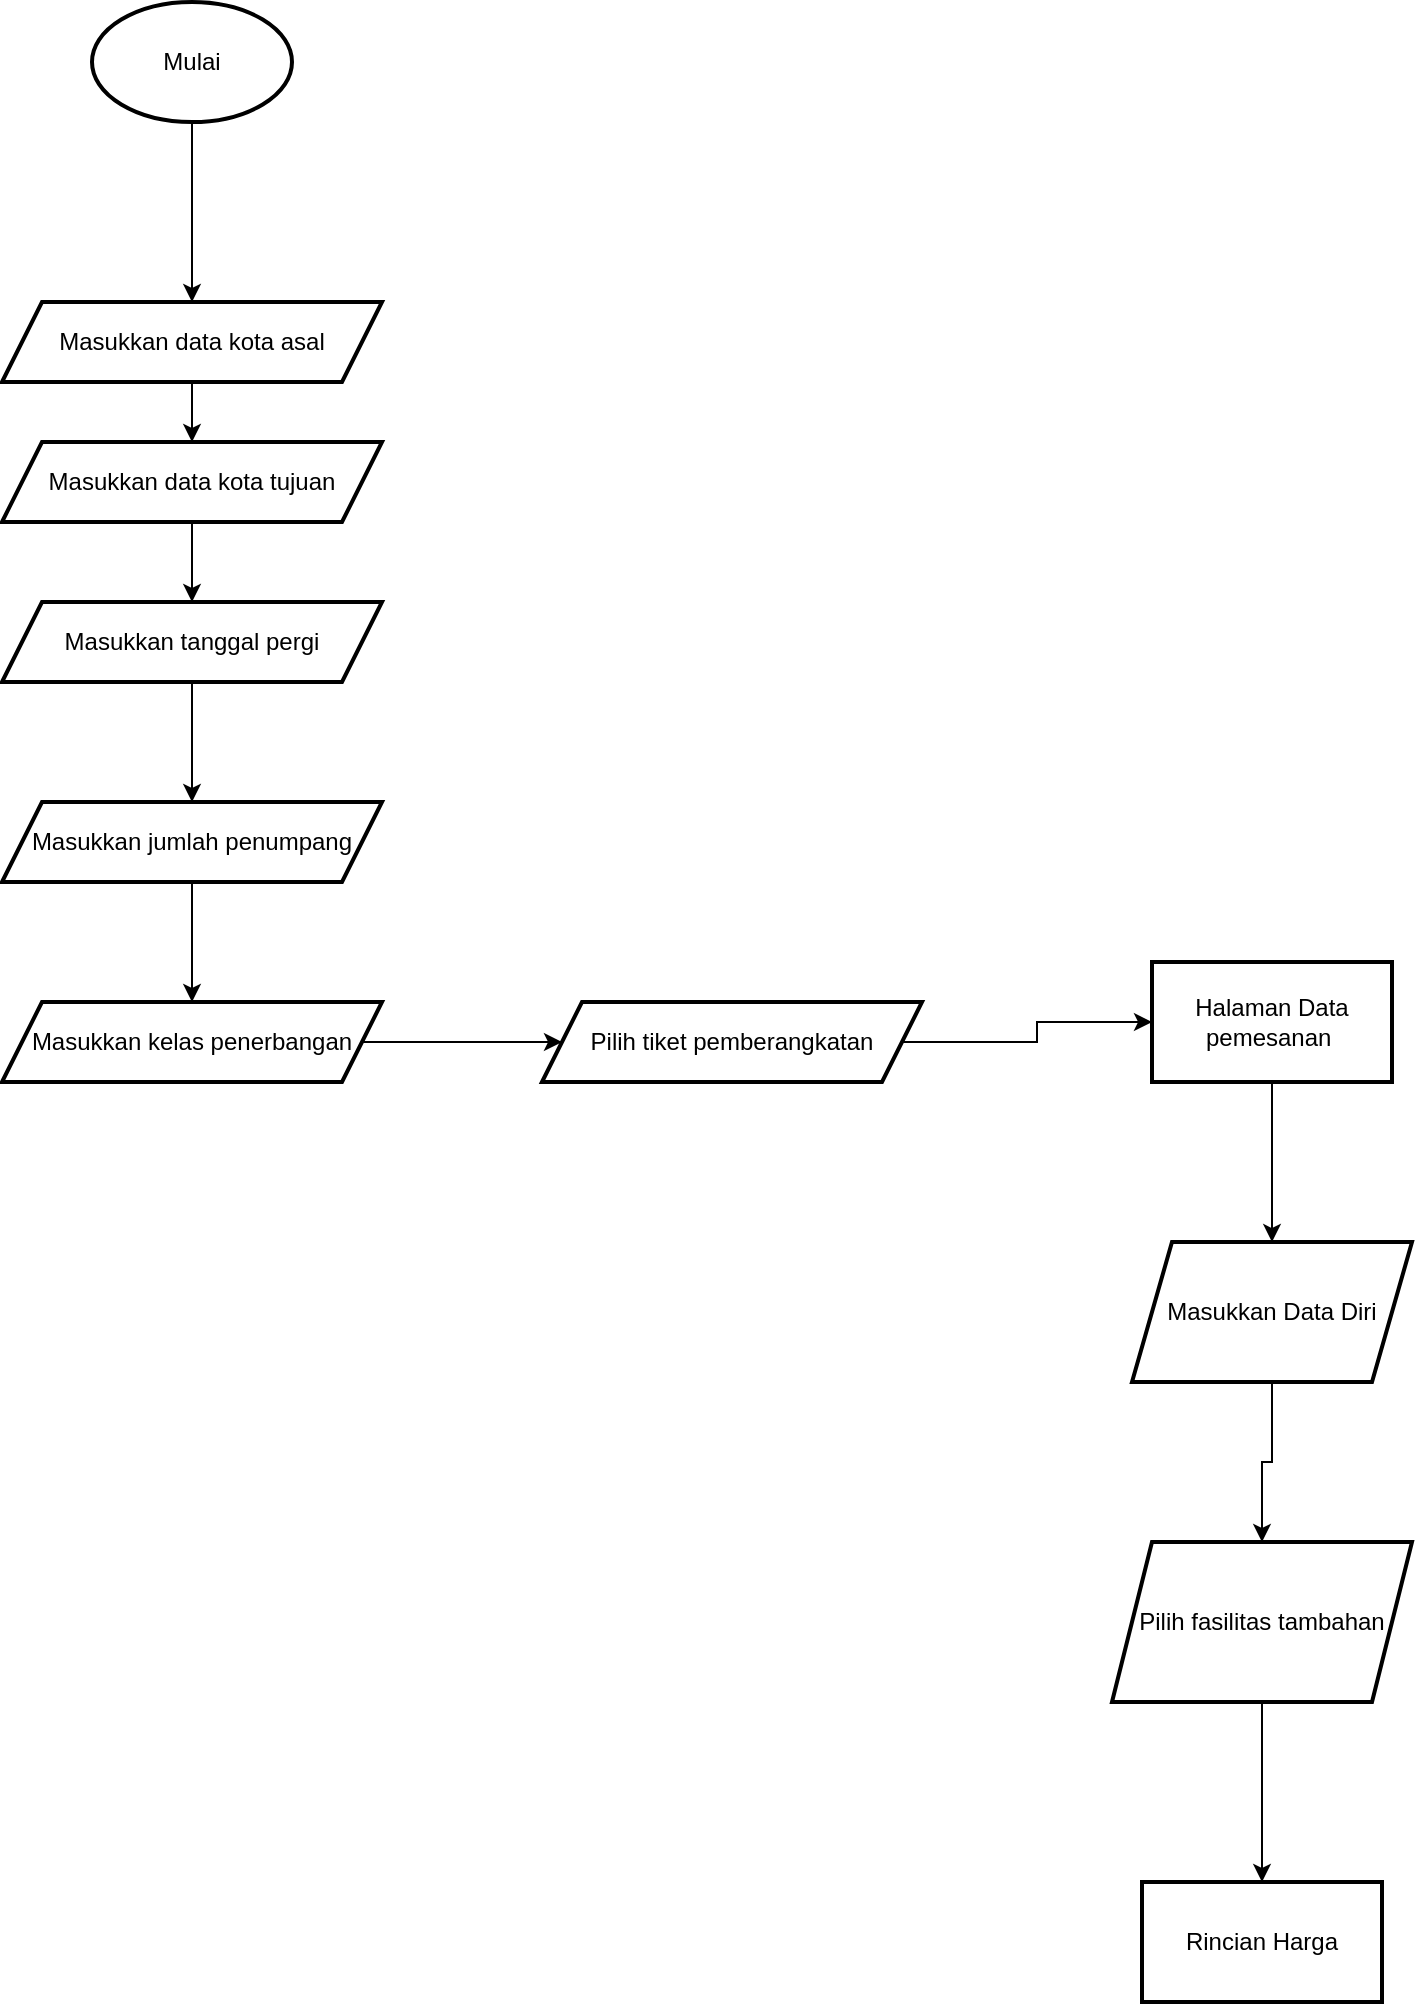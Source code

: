 <mxfile version="22.0.5" type="github">
  <diagram id="C5RBs43oDa-KdzZeNtuy" name="Page-1">
    <mxGraphModel dx="2261" dy="780" grid="1" gridSize="10" guides="1" tooltips="1" connect="1" arrows="1" fold="1" page="1" pageScale="1" pageWidth="827" pageHeight="1169" math="0" shadow="0">
      <root>
        <mxCell id="WIyWlLk6GJQsqaUBKTNV-0" />
        <mxCell id="WIyWlLk6GJQsqaUBKTNV-1" parent="WIyWlLk6GJQsqaUBKTNV-0" />
        <mxCell id="cWJgLylut5jlFDtUURkS-3" value="" style="edgeStyle=orthogonalEdgeStyle;rounded=0;orthogonalLoop=1;jettySize=auto;html=1;" edge="1" parent="WIyWlLk6GJQsqaUBKTNV-1" source="cWJgLylut5jlFDtUURkS-1" target="cWJgLylut5jlFDtUURkS-2">
          <mxGeometry relative="1" as="geometry" />
        </mxCell>
        <mxCell id="cWJgLylut5jlFDtUURkS-1" value="Mulai" style="strokeWidth=2;html=1;shape=mxgraph.flowchart.start_1;whiteSpace=wrap;" vertex="1" parent="WIyWlLk6GJQsqaUBKTNV-1">
          <mxGeometry x="30" y="30" width="100" height="60" as="geometry" />
        </mxCell>
        <mxCell id="cWJgLylut5jlFDtUURkS-5" value="" style="edgeStyle=orthogonalEdgeStyle;rounded=0;orthogonalLoop=1;jettySize=auto;html=1;" edge="1" parent="WIyWlLk6GJQsqaUBKTNV-1" source="cWJgLylut5jlFDtUURkS-2" target="cWJgLylut5jlFDtUURkS-4">
          <mxGeometry relative="1" as="geometry" />
        </mxCell>
        <mxCell id="cWJgLylut5jlFDtUURkS-2" value="Masukkan data kota asal" style="shape=parallelogram;perimeter=parallelogramPerimeter;whiteSpace=wrap;html=1;fixedSize=1;strokeWidth=2;" vertex="1" parent="WIyWlLk6GJQsqaUBKTNV-1">
          <mxGeometry x="-15" y="180" width="190" height="40" as="geometry" />
        </mxCell>
        <mxCell id="cWJgLylut5jlFDtUURkS-11" value="" style="edgeStyle=orthogonalEdgeStyle;rounded=0;orthogonalLoop=1;jettySize=auto;html=1;" edge="1" parent="WIyWlLk6GJQsqaUBKTNV-1" source="cWJgLylut5jlFDtUURkS-4" target="cWJgLylut5jlFDtUURkS-10">
          <mxGeometry relative="1" as="geometry" />
        </mxCell>
        <mxCell id="cWJgLylut5jlFDtUURkS-4" value="Masukkan data kota tujuan" style="shape=parallelogram;perimeter=parallelogramPerimeter;whiteSpace=wrap;html=1;fixedSize=1;strokeWidth=2;" vertex="1" parent="WIyWlLk6GJQsqaUBKTNV-1">
          <mxGeometry x="-15" y="250" width="190" height="40" as="geometry" />
        </mxCell>
        <mxCell id="cWJgLylut5jlFDtUURkS-14" value="" style="edgeStyle=orthogonalEdgeStyle;rounded=0;orthogonalLoop=1;jettySize=auto;html=1;" edge="1" parent="WIyWlLk6GJQsqaUBKTNV-1" source="cWJgLylut5jlFDtUURkS-10" target="cWJgLylut5jlFDtUURkS-13">
          <mxGeometry relative="1" as="geometry" />
        </mxCell>
        <mxCell id="cWJgLylut5jlFDtUURkS-10" value="Masukkan tanggal pergi" style="shape=parallelogram;perimeter=parallelogramPerimeter;whiteSpace=wrap;html=1;fixedSize=1;strokeWidth=2;" vertex="1" parent="WIyWlLk6GJQsqaUBKTNV-1">
          <mxGeometry x="-15" y="330" width="190" height="40" as="geometry" />
        </mxCell>
        <mxCell id="cWJgLylut5jlFDtUURkS-16" value="" style="edgeStyle=orthogonalEdgeStyle;rounded=0;orthogonalLoop=1;jettySize=auto;html=1;" edge="1" parent="WIyWlLk6GJQsqaUBKTNV-1" source="cWJgLylut5jlFDtUURkS-13" target="cWJgLylut5jlFDtUURkS-15">
          <mxGeometry relative="1" as="geometry" />
        </mxCell>
        <mxCell id="cWJgLylut5jlFDtUURkS-13" value="Masukkan jumlah penumpang" style="shape=parallelogram;perimeter=parallelogramPerimeter;whiteSpace=wrap;html=1;fixedSize=1;strokeWidth=2;" vertex="1" parent="WIyWlLk6GJQsqaUBKTNV-1">
          <mxGeometry x="-15" y="430" width="190" height="40" as="geometry" />
        </mxCell>
        <mxCell id="cWJgLylut5jlFDtUURkS-18" value="" style="edgeStyle=orthogonalEdgeStyle;rounded=0;orthogonalLoop=1;jettySize=auto;html=1;" edge="1" parent="WIyWlLk6GJQsqaUBKTNV-1" source="cWJgLylut5jlFDtUURkS-15" target="cWJgLylut5jlFDtUURkS-17">
          <mxGeometry relative="1" as="geometry" />
        </mxCell>
        <mxCell id="cWJgLylut5jlFDtUURkS-15" value="Masukkan kelas penerbangan" style="shape=parallelogram;perimeter=parallelogramPerimeter;whiteSpace=wrap;html=1;fixedSize=1;strokeWidth=2;" vertex="1" parent="WIyWlLk6GJQsqaUBKTNV-1">
          <mxGeometry x="-15" y="530" width="190" height="40" as="geometry" />
        </mxCell>
        <mxCell id="cWJgLylut5jlFDtUURkS-22" value="" style="edgeStyle=orthogonalEdgeStyle;rounded=0;orthogonalLoop=1;jettySize=auto;html=1;" edge="1" parent="WIyWlLk6GJQsqaUBKTNV-1" source="cWJgLylut5jlFDtUURkS-17" target="cWJgLylut5jlFDtUURkS-21">
          <mxGeometry relative="1" as="geometry" />
        </mxCell>
        <mxCell id="cWJgLylut5jlFDtUURkS-17" value="Pilih tiket pemberangkatan" style="shape=parallelogram;perimeter=parallelogramPerimeter;whiteSpace=wrap;html=1;fixedSize=1;strokeWidth=2;" vertex="1" parent="WIyWlLk6GJQsqaUBKTNV-1">
          <mxGeometry x="255" y="530" width="190" height="40" as="geometry" />
        </mxCell>
        <mxCell id="cWJgLylut5jlFDtUURkS-24" value="" style="edgeStyle=orthogonalEdgeStyle;rounded=0;orthogonalLoop=1;jettySize=auto;html=1;" edge="1" parent="WIyWlLk6GJQsqaUBKTNV-1" source="cWJgLylut5jlFDtUURkS-21" target="cWJgLylut5jlFDtUURkS-23">
          <mxGeometry relative="1" as="geometry" />
        </mxCell>
        <mxCell id="cWJgLylut5jlFDtUURkS-21" value="Halaman Data pemesanan&amp;nbsp;" style="whiteSpace=wrap;html=1;strokeWidth=2;" vertex="1" parent="WIyWlLk6GJQsqaUBKTNV-1">
          <mxGeometry x="560" y="510" width="120" height="60" as="geometry" />
        </mxCell>
        <mxCell id="cWJgLylut5jlFDtUURkS-26" value="" style="edgeStyle=orthogonalEdgeStyle;rounded=0;orthogonalLoop=1;jettySize=auto;html=1;" edge="1" parent="WIyWlLk6GJQsqaUBKTNV-1" source="cWJgLylut5jlFDtUURkS-23" target="cWJgLylut5jlFDtUURkS-25">
          <mxGeometry relative="1" as="geometry" />
        </mxCell>
        <mxCell id="cWJgLylut5jlFDtUURkS-23" value="Masukkan Data Diri" style="shape=parallelogram;perimeter=parallelogramPerimeter;whiteSpace=wrap;html=1;fixedSize=1;strokeWidth=2;" vertex="1" parent="WIyWlLk6GJQsqaUBKTNV-1">
          <mxGeometry x="550" y="650" width="140" height="70" as="geometry" />
        </mxCell>
        <mxCell id="cWJgLylut5jlFDtUURkS-28" value="" style="edgeStyle=orthogonalEdgeStyle;rounded=0;orthogonalLoop=1;jettySize=auto;html=1;" edge="1" parent="WIyWlLk6GJQsqaUBKTNV-1" source="cWJgLylut5jlFDtUURkS-25" target="cWJgLylut5jlFDtUURkS-27">
          <mxGeometry relative="1" as="geometry" />
        </mxCell>
        <mxCell id="cWJgLylut5jlFDtUURkS-25" value="Pilih fasilitas tambahan" style="shape=parallelogram;perimeter=parallelogramPerimeter;whiteSpace=wrap;html=1;fixedSize=1;strokeWidth=2;" vertex="1" parent="WIyWlLk6GJQsqaUBKTNV-1">
          <mxGeometry x="540" y="800" width="150" height="80" as="geometry" />
        </mxCell>
        <mxCell id="cWJgLylut5jlFDtUURkS-27" value="Rincian Harga" style="whiteSpace=wrap;html=1;strokeWidth=2;" vertex="1" parent="WIyWlLk6GJQsqaUBKTNV-1">
          <mxGeometry x="555" y="970" width="120" height="60" as="geometry" />
        </mxCell>
      </root>
    </mxGraphModel>
  </diagram>
</mxfile>
